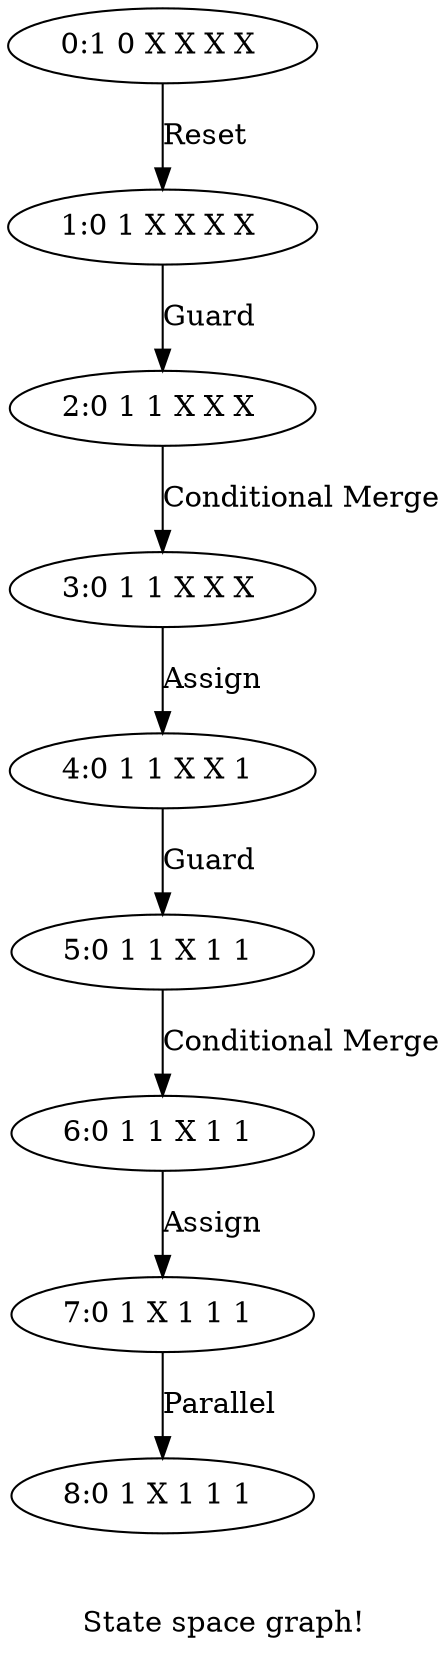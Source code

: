 digraph finite_state_machine {
	graph [ label = "\n\nState space graph!" ];
	node [shape = ellipse];
	graph [ dpi =300 ];
	"0:1 0 X X X X " -> "1:0 1 X X X X " [ label = "Reset" ];
	"1:0 1 X X X X " -> "2:0 1 1 X X X " [ label = "Guard" ];
	"2:0 1 1 X X X " -> "3:0 1 1 X X X " [ label = "Conditional Merge" ];
	"3:0 1 1 X X X " -> "4:0 1 1 X X 1 " [ label = "Assign" ];
	"4:0 1 1 X X 1 " -> "5:0 1 1 X 1 1 " [ label = "Guard" ];
	"5:0 1 1 X 1 1 " -> "6:0 1 1 X 1 1 " [ label = "Conditional Merge" ];
	"6:0 1 1 X 1 1 " -> "7:0 1 X 1 1 1 " [ label = "Assign" ];
	"7:0 1 X 1 1 1 " -> "8:0 1 X 1 1 1 " [ label = "Parallel" ];
}

